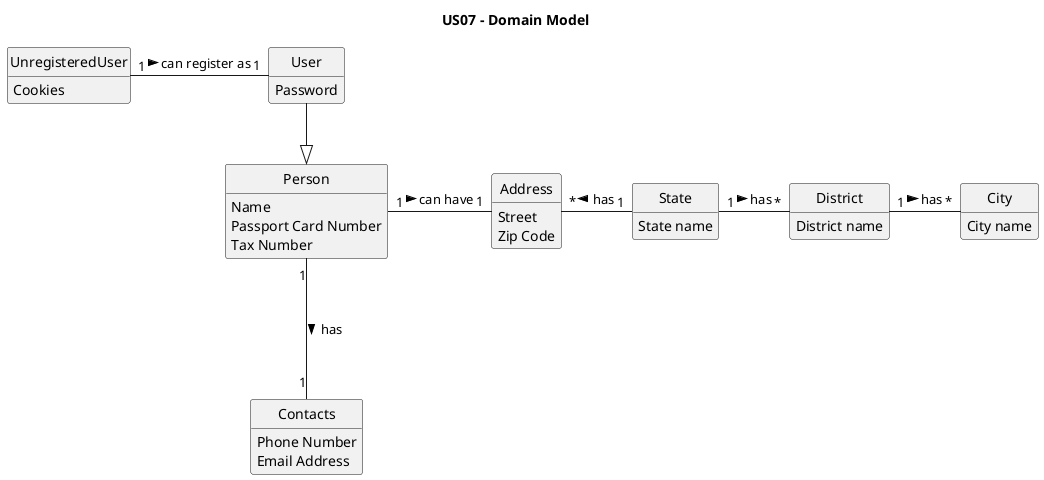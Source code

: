 @startuml

title US07 - Domain Model

skinparam groupInheritance 2
skinparam monochrome true
skinparam packageStyle rectangle
skinparam shadowing false
skinparam classAttributeIconSize 0
hide circle
hide methods

class UnregisteredUser {
    Cookies
}

class Contacts {
    Phone Number
    Email Address
}

class State {
    State name
}

class Person {
    Name
    Passport Card Number
    Tax Number
}

class District {
    District name
}

class City {
    City name
}

class Address {
    Street
    Zip Code
}

class User {
    Password
}

UnregisteredUser "1" -right-- "1" User : can register as >
State "1" -right-- "*" District: has >
District "1" -right-- "*" City: has >
Address "*" -right-- "1" State: has <
Person "1" -right-- "1" Address : can have >
Person "1" -down-- "1" Contacts : has >
Person <|-up- User
@enduml